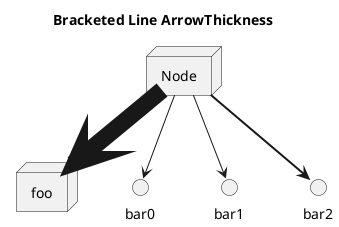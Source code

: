 @startuml
title Bracketed Line ArrowThickness
node Node
node foo
Node --> bar0
Node -[thickness=1]-> bar1
Node -[thickness=2]-> bar2
Node -[thickness=17]-> foo
@enduml